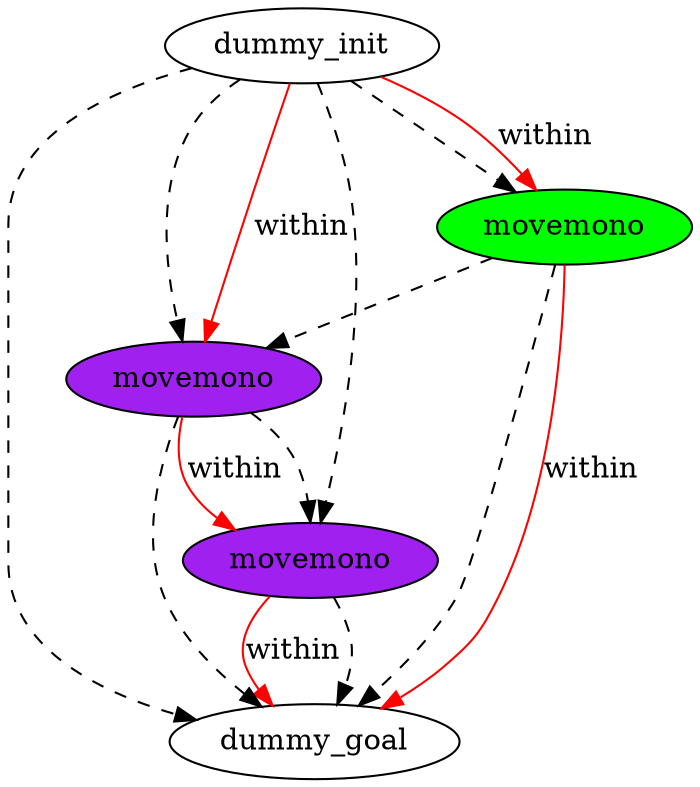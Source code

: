 digraph {
	"962dc449-2d93-9909-49cc-48c8632c5487" [label=dummy_init fillcolor=white style=filled]
	"fd9e54ce-8048-a0be-e0e1-96dd98a2a6e3" [label=dummy_goal fillcolor=white style=filled]
	"a8e1f988-52db-f103-f9ac-576d74fb2744" [label=movemono fillcolor=purple style=filled]
	"9af14895-37ea-40b6-962d-639f5e74efd0" [label=movemono fillcolor=green style=filled]
	"dc1638d7-e01f-af0d-7c60-0e703937e313" [label=movemono fillcolor=purple style=filled]
	"962dc449-2d93-9909-49cc-48c8632c5487" -> "dc1638d7-e01f-af0d-7c60-0e703937e313" [color=black style=dashed]
	"dc1638d7-e01f-af0d-7c60-0e703937e313" -> "fd9e54ce-8048-a0be-e0e1-96dd98a2a6e3" [color=black style=dashed]
	"962dc449-2d93-9909-49cc-48c8632c5487" -> "fd9e54ce-8048-a0be-e0e1-96dd98a2a6e3" [color=black style=dashed]
	"a8e1f988-52db-f103-f9ac-576d74fb2744" -> "fd9e54ce-8048-a0be-e0e1-96dd98a2a6e3" [color=black style=dashed]
	"9af14895-37ea-40b6-962d-639f5e74efd0" -> "fd9e54ce-8048-a0be-e0e1-96dd98a2a6e3" [color=black style=dashed]
	"962dc449-2d93-9909-49cc-48c8632c5487" -> "9af14895-37ea-40b6-962d-639f5e74efd0" [color=black style=dashed]
	"9af14895-37ea-40b6-962d-639f5e74efd0" -> "dc1638d7-e01f-af0d-7c60-0e703937e313" [color=black style=dashed]
	"962dc449-2d93-9909-49cc-48c8632c5487" -> "a8e1f988-52db-f103-f9ac-576d74fb2744" [color=black style=dashed]
	"dc1638d7-e01f-af0d-7c60-0e703937e313" -> "a8e1f988-52db-f103-f9ac-576d74fb2744" [color=black style=dashed]
	"dc1638d7-e01f-af0d-7c60-0e703937e313" -> "a8e1f988-52db-f103-f9ac-576d74fb2744" [label=within color=red]
	"962dc449-2d93-9909-49cc-48c8632c5487" -> "dc1638d7-e01f-af0d-7c60-0e703937e313" [label=within color=red]
	"962dc449-2d93-9909-49cc-48c8632c5487" -> "9af14895-37ea-40b6-962d-639f5e74efd0" [label=within color=red]
	"a8e1f988-52db-f103-f9ac-576d74fb2744" -> "fd9e54ce-8048-a0be-e0e1-96dd98a2a6e3" [label=within color=red]
	"9af14895-37ea-40b6-962d-639f5e74efd0" -> "fd9e54ce-8048-a0be-e0e1-96dd98a2a6e3" [label=within color=red]
}
